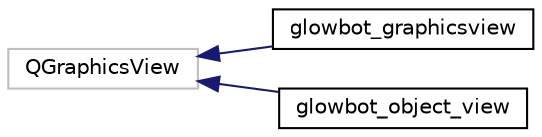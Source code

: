 digraph "Graphical Class Hierarchy"
{
  edge [fontname="Helvetica",fontsize="10",labelfontname="Helvetica",labelfontsize="10"];
  node [fontname="Helvetica",fontsize="10",shape=record];
  rankdir="LR";
  Node20 [label="QGraphicsView",height=0.2,width=0.4,color="grey75", fillcolor="white", style="filled"];
  Node20 -> Node0 [dir="back",color="midnightblue",fontsize="10",style="solid",fontname="Helvetica"];
  Node0 [label="glowbot_graphicsview",height=0.2,width=0.4,color="black", fillcolor="white", style="filled",URL="$classglowbot__graphicsview.html"];
  Node20 -> Node22 [dir="back",color="midnightblue",fontsize="10",style="solid",fontname="Helvetica"];
  Node22 [label="glowbot_object_view",height=0.2,width=0.4,color="black", fillcolor="white", style="filled",URL="$classglowbot__object__view.html"];
}
